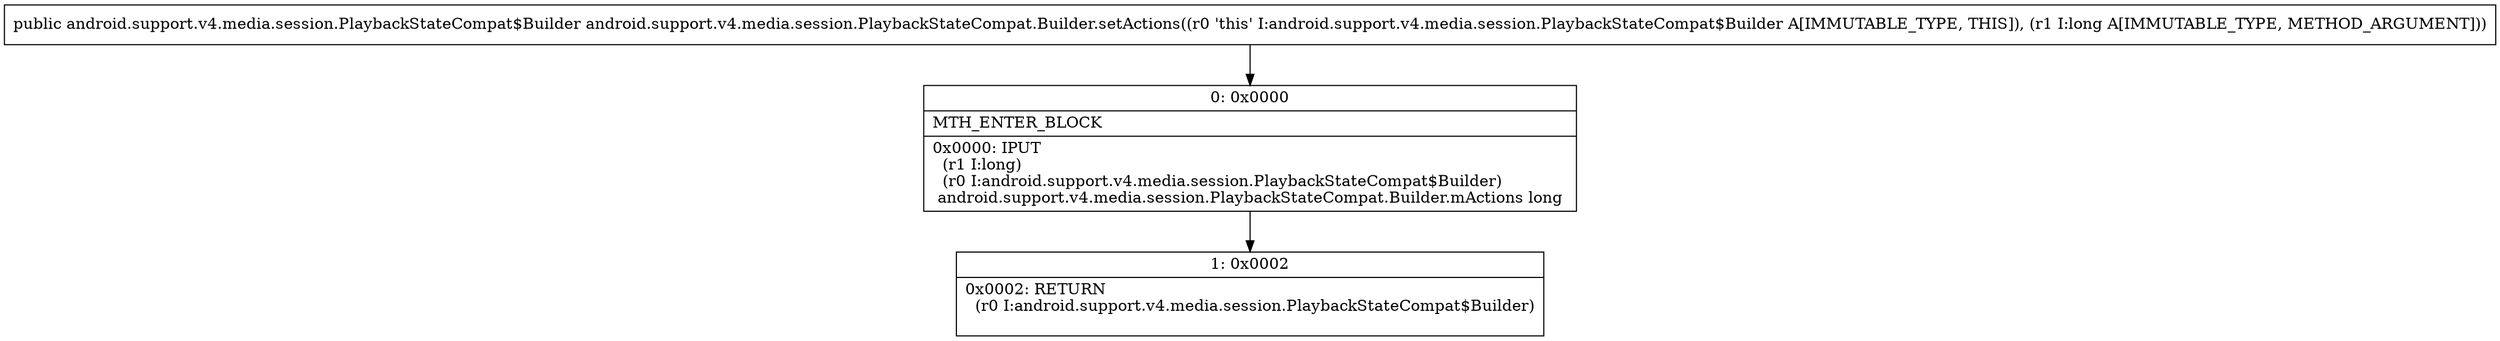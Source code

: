 digraph "CFG forandroid.support.v4.media.session.PlaybackStateCompat.Builder.setActions(J)Landroid\/support\/v4\/media\/session\/PlaybackStateCompat$Builder;" {
Node_0 [shape=record,label="{0\:\ 0x0000|MTH_ENTER_BLOCK\l|0x0000: IPUT  \l  (r1 I:long)\l  (r0 I:android.support.v4.media.session.PlaybackStateCompat$Builder)\l android.support.v4.media.session.PlaybackStateCompat.Builder.mActions long \l}"];
Node_1 [shape=record,label="{1\:\ 0x0002|0x0002: RETURN  \l  (r0 I:android.support.v4.media.session.PlaybackStateCompat$Builder)\l \l}"];
MethodNode[shape=record,label="{public android.support.v4.media.session.PlaybackStateCompat$Builder android.support.v4.media.session.PlaybackStateCompat.Builder.setActions((r0 'this' I:android.support.v4.media.session.PlaybackStateCompat$Builder A[IMMUTABLE_TYPE, THIS]), (r1 I:long A[IMMUTABLE_TYPE, METHOD_ARGUMENT])) }"];
MethodNode -> Node_0;
Node_0 -> Node_1;
}

